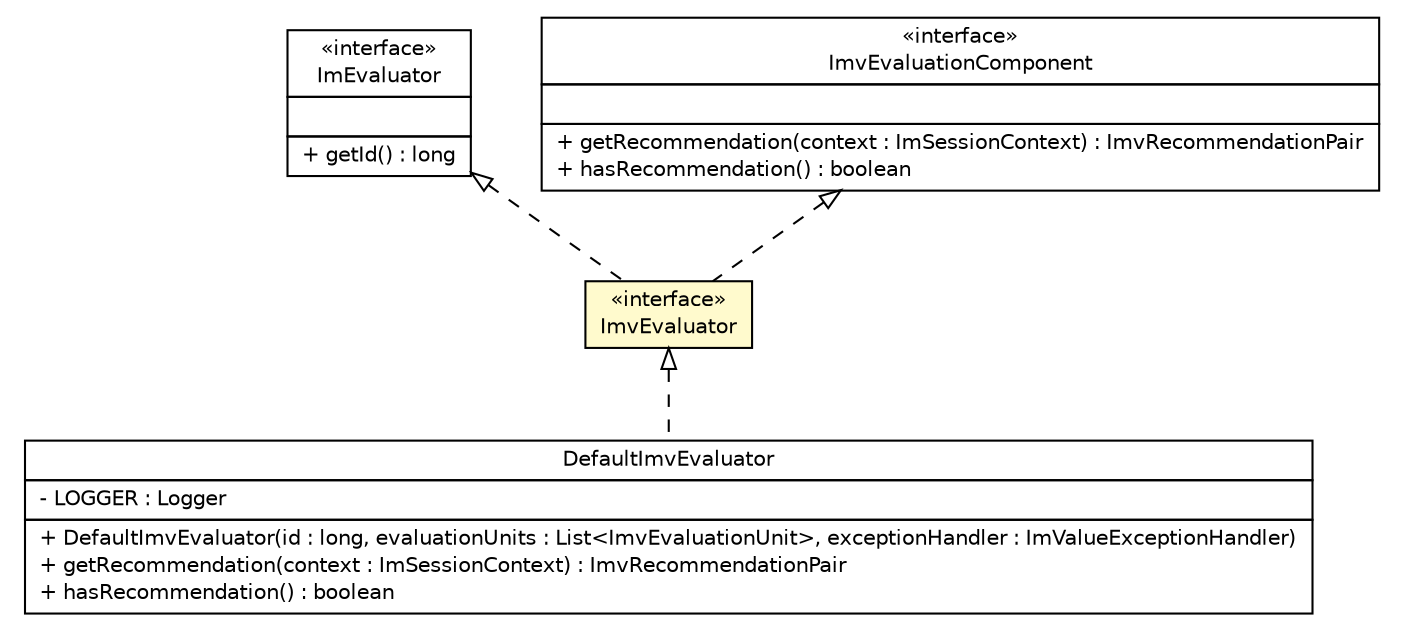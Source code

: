 #!/usr/local/bin/dot
#
# Class diagram 
# Generated by UMLGraph version R5_6 (http://www.umlgraph.org/)
#

digraph G {
	edge [fontname="Helvetica",fontsize=10,labelfontname="Helvetica",labelfontsize=10];
	node [fontname="Helvetica",fontsize=10,shape=plaintext];
	nodesep=0.25;
	ranksep=0.5;
	// de.hsbremen.tc.tnc.im.evaluate.ImvEvaluator
	c5840 [label=<<table title="de.hsbremen.tc.tnc.im.evaluate.ImvEvaluator" border="0" cellborder="1" cellspacing="0" cellpadding="2" port="p" bgcolor="lemonChiffon" href="./ImvEvaluator.html">
		<tr><td><table border="0" cellspacing="0" cellpadding="1">
<tr><td align="center" balign="center"> &#171;interface&#187; </td></tr>
<tr><td align="center" balign="center"> ImvEvaluator </td></tr>
		</table></td></tr>
		</table>>, URL="./ImvEvaluator.html", fontname="Helvetica", fontcolor="black", fontsize=10.0];
	// de.hsbremen.tc.tnc.im.evaluate.ImEvaluator
	c5841 [label=<<table title="de.hsbremen.tc.tnc.im.evaluate.ImEvaluator" border="0" cellborder="1" cellspacing="0" cellpadding="2" port="p" href="./ImEvaluator.html">
		<tr><td><table border="0" cellspacing="0" cellpadding="1">
<tr><td align="center" balign="center"> &#171;interface&#187; </td></tr>
<tr><td align="center" balign="center"> ImEvaluator </td></tr>
		</table></td></tr>
		<tr><td><table border="0" cellspacing="0" cellpadding="1">
<tr><td align="left" balign="left">  </td></tr>
		</table></td></tr>
		<tr><td><table border="0" cellspacing="0" cellpadding="1">
<tr><td align="left" balign="left"> + getId() : long </td></tr>
		</table></td></tr>
		</table>>, URL="./ImEvaluator.html", fontname="Helvetica", fontcolor="black", fontsize=10.0];
	// de.hsbremen.tc.tnc.im.evaluate.ImvEvaluationComponent
	c5849 [label=<<table title="de.hsbremen.tc.tnc.im.evaluate.ImvEvaluationComponent" border="0" cellborder="1" cellspacing="0" cellpadding="2" port="p" href="./ImvEvaluationComponent.html">
		<tr><td><table border="0" cellspacing="0" cellpadding="1">
<tr><td align="center" balign="center"> &#171;interface&#187; </td></tr>
<tr><td align="center" balign="center"> ImvEvaluationComponent </td></tr>
		</table></td></tr>
		<tr><td><table border="0" cellspacing="0" cellpadding="1">
<tr><td align="left" balign="left">  </td></tr>
		</table></td></tr>
		<tr><td><table border="0" cellspacing="0" cellpadding="1">
<tr><td align="left" balign="left"> + getRecommendation(context : ImSessionContext) : ImvRecommendationPair </td></tr>
<tr><td align="left" balign="left"> + hasRecommendation() : boolean </td></tr>
		</table></td></tr>
		</table>>, URL="./ImvEvaluationComponent.html", fontname="Helvetica", fontcolor="black", fontsize=10.0];
	// de.hsbremen.tc.tnc.im.evaluate.simple.DefaultImvEvaluator
	c5861 [label=<<table title="de.hsbremen.tc.tnc.im.evaluate.simple.DefaultImvEvaluator" border="0" cellborder="1" cellspacing="0" cellpadding="2" port="p" href="./simple/DefaultImvEvaluator.html">
		<tr><td><table border="0" cellspacing="0" cellpadding="1">
<tr><td align="center" balign="center"> DefaultImvEvaluator </td></tr>
		</table></td></tr>
		<tr><td><table border="0" cellspacing="0" cellpadding="1">
<tr><td align="left" balign="left"> - LOGGER : Logger </td></tr>
		</table></td></tr>
		<tr><td><table border="0" cellspacing="0" cellpadding="1">
<tr><td align="left" balign="left"> + DefaultImvEvaluator(id : long, evaluationUnits : List&lt;ImvEvaluationUnit&gt;, exceptionHandler : ImValueExceptionHandler) </td></tr>
<tr><td align="left" balign="left"> + getRecommendation(context : ImSessionContext) : ImvRecommendationPair </td></tr>
<tr><td align="left" balign="left"> + hasRecommendation() : boolean </td></tr>
		</table></td></tr>
		</table>>, URL="./simple/DefaultImvEvaluator.html", fontname="Helvetica", fontcolor="black", fontsize=10.0];
	//de.hsbremen.tc.tnc.im.evaluate.ImvEvaluator implements de.hsbremen.tc.tnc.im.evaluate.ImEvaluator
	c5841:p -> c5840:p [dir=back,arrowtail=empty,style=dashed];
	//de.hsbremen.tc.tnc.im.evaluate.ImvEvaluator implements de.hsbremen.tc.tnc.im.evaluate.ImvEvaluationComponent
	c5849:p -> c5840:p [dir=back,arrowtail=empty,style=dashed];
	//de.hsbremen.tc.tnc.im.evaluate.simple.DefaultImvEvaluator implements de.hsbremen.tc.tnc.im.evaluate.ImvEvaluator
	c5840:p -> c5861:p [dir=back,arrowtail=empty,style=dashed];
}


